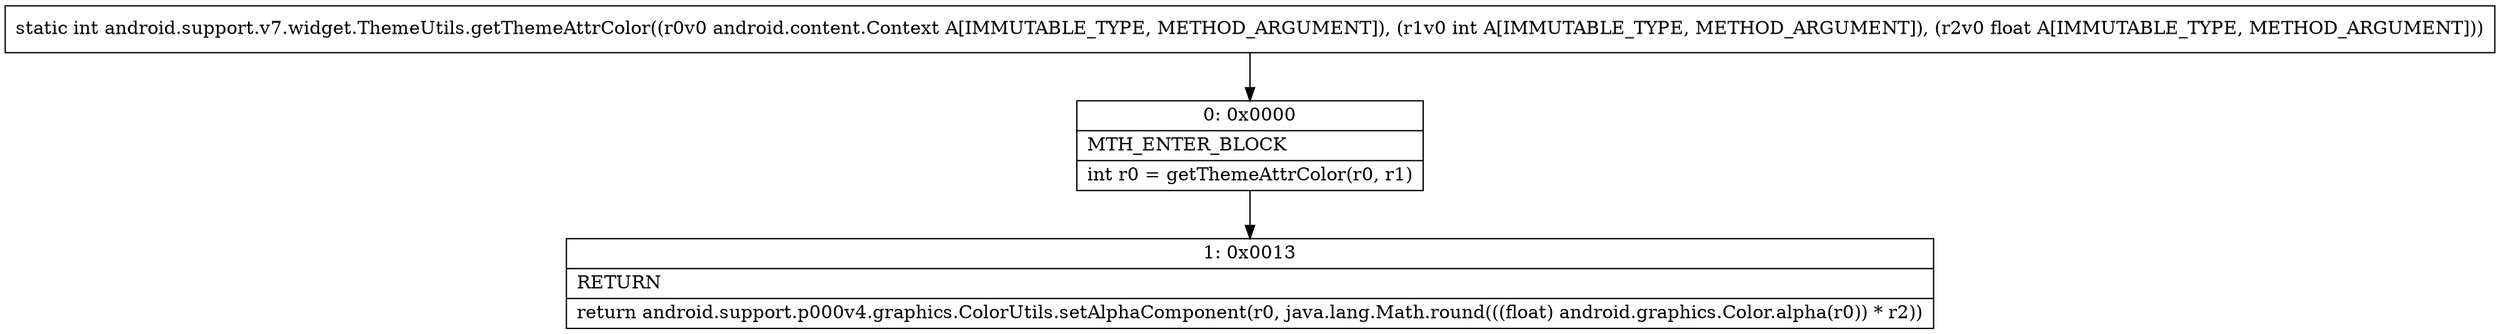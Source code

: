 digraph "CFG forandroid.support.v7.widget.ThemeUtils.getThemeAttrColor(Landroid\/content\/Context;IF)I" {
Node_0 [shape=record,label="{0\:\ 0x0000|MTH_ENTER_BLOCK\l|int r0 = getThemeAttrColor(r0, r1)\l}"];
Node_1 [shape=record,label="{1\:\ 0x0013|RETURN\l|return android.support.p000v4.graphics.ColorUtils.setAlphaComponent(r0, java.lang.Math.round(((float) android.graphics.Color.alpha(r0)) * r2))\l}"];
MethodNode[shape=record,label="{static int android.support.v7.widget.ThemeUtils.getThemeAttrColor((r0v0 android.content.Context A[IMMUTABLE_TYPE, METHOD_ARGUMENT]), (r1v0 int A[IMMUTABLE_TYPE, METHOD_ARGUMENT]), (r2v0 float A[IMMUTABLE_TYPE, METHOD_ARGUMENT])) }"];
MethodNode -> Node_0;
Node_0 -> Node_1;
}

